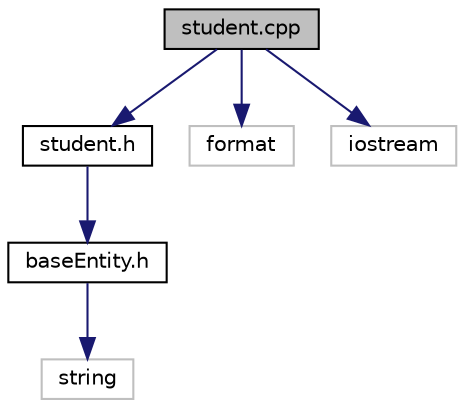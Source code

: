 digraph "student.cpp"
{
 // LATEX_PDF_SIZE
  edge [fontname="Helvetica",fontsize="10",labelfontname="Helvetica",labelfontsize="10"];
  node [fontname="Helvetica",fontsize="10",shape=record];
  Node1 [label="student.cpp",height=0.2,width=0.4,color="black", fillcolor="grey75", style="filled", fontcolor="black",tooltip="Triển khai các lớp liên quan đến sinh viên."];
  Node1 -> Node2 [color="midnightblue",fontsize="10",style="solid",fontname="Helvetica"];
  Node2 [label="student.h",height=0.2,width=0.4,color="black", fillcolor="white", style="filled",URL="$student_8h.html",tooltip="Khai báo lớp Student và các phương thức liên quan đến sinh viên."];
  Node2 -> Node3 [color="midnightblue",fontsize="10",style="solid",fontname="Helvetica"];
  Node3 [label="baseEntity.h",height=0.2,width=0.4,color="black", fillcolor="white", style="filled",URL="$baseEntity_8h.html",tooltip="Khai báo các lớp BaseEntity và Birth."];
  Node3 -> Node4 [color="midnightblue",fontsize="10",style="solid",fontname="Helvetica"];
  Node4 [label="string",height=0.2,width=0.4,color="grey75", fillcolor="white", style="filled",tooltip=" "];
  Node1 -> Node5 [color="midnightblue",fontsize="10",style="solid",fontname="Helvetica"];
  Node5 [label="format",height=0.2,width=0.4,color="grey75", fillcolor="white", style="filled",tooltip=" "];
  Node1 -> Node6 [color="midnightblue",fontsize="10",style="solid",fontname="Helvetica"];
  Node6 [label="iostream",height=0.2,width=0.4,color="grey75", fillcolor="white", style="filled",tooltip=" "];
}
